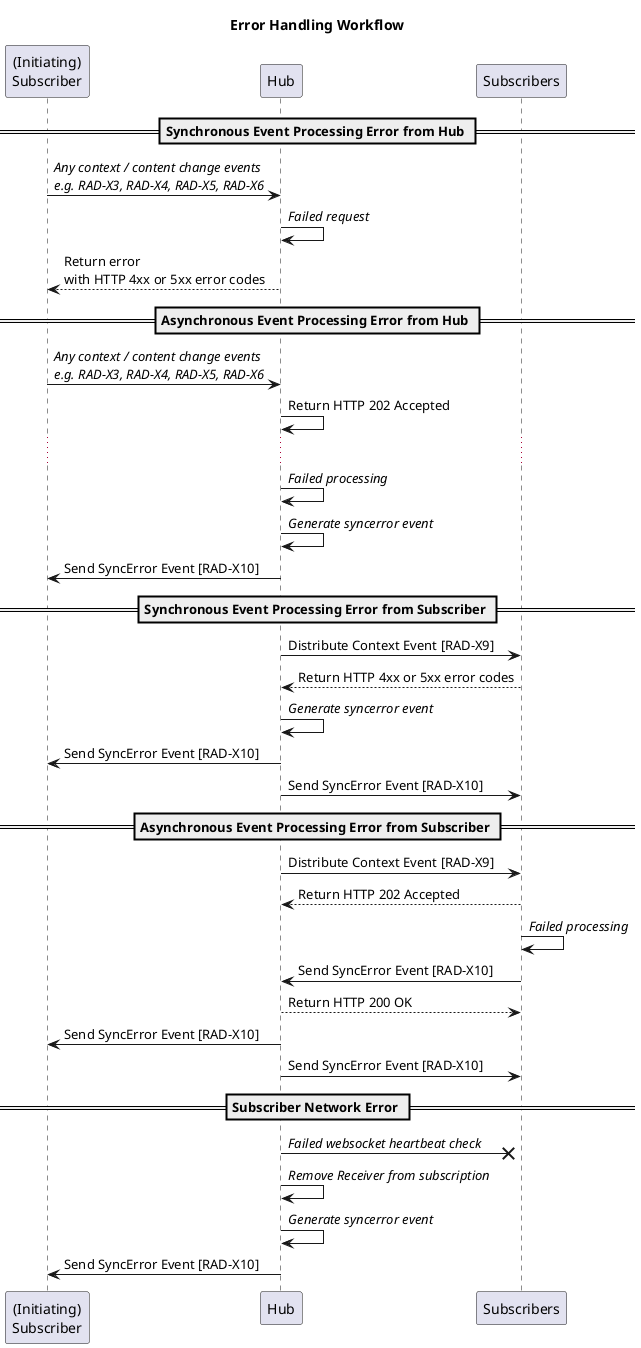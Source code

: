 @startuml syncerror

title Error Handling Workflow

participant "(Initiating)\nSubscriber" as Requester
participant "Hub" as Hub
participant "Subscribers" as Receiver

== Synchronous Event Processing Error from Hub ==

Requester->Hub: //Any context / content change events//\n//e.g. RAD-X3, RAD-X4, RAD-X5, RAD-X6//
Hub->Hub: //Failed request//
Hub-->Requester: Return error\nwith HTTP 4xx or 5xx error codes

== Asynchronous Event Processing Error from Hub ==

Requester->Hub: //Any context / content change events//\n//e.g. RAD-X3, RAD-X4, RAD-X5, RAD-X6//
Hub->Hub: Return HTTP 202 Accepted
...
Hub->Hub: //Failed processing// 
Hub->Hub: //Generate syncerror event//
Hub->Requester: Send SyncError Event [RAD-X10]

== Synchronous Event Processing Error from Subscriber ==
Hub->Receiver: Distribute Context Event [RAD-X9]
Receiver-->Hub: Return HTTP 4xx or 5xx error codes
Hub->Hub: //Generate syncerror event//
Hub->Requester: Send SyncError Event [RAD-X10]
Hub->Receiver: Send SyncError Event [RAD-X10]

== Asynchronous Event Processing Error from Subscriber ==
Hub->Receiver: Distribute Context Event [RAD-X9]
Receiver-->Hub: Return HTTP 202 Accepted
Receiver->Receiver: //Failed processing//
Receiver->Hub: Send SyncError Event [RAD-X10]
Hub-->Receiver: Return HTTP 200 OK
Hub->Requester: Send SyncError Event [RAD-X10]
Hub->Receiver: Send SyncError Event [RAD-X10]

== Subscriber Network Error ==
Hub->x Receiver: //Failed websocket heartbeat check//
Hub->Hub: //Remove Receiver from subscription//
Hub->Hub: //Generate syncerror event//
Hub->Requester: Send SyncError Event [RAD-X10]

@enduml